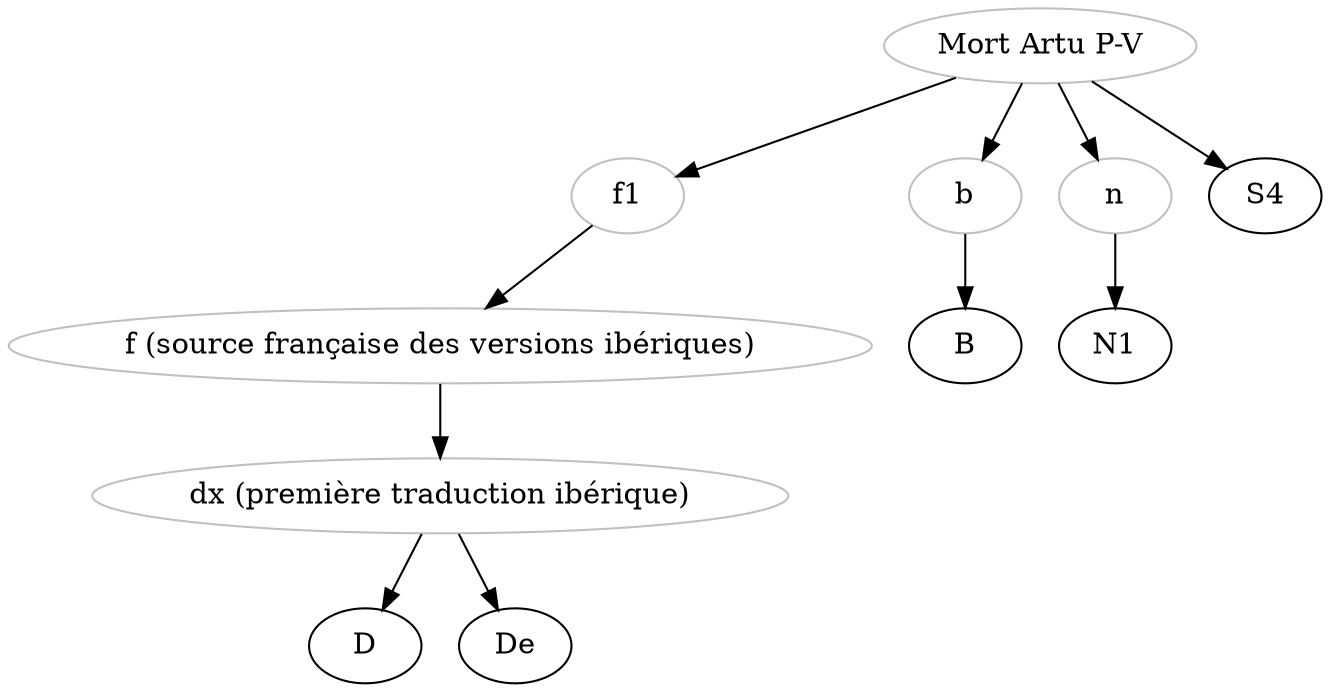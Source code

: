 digraph {
Omega[label="Mort Artu P-V", color="grey"];
f1[color="grey"];
f[color="grey", label="f (source française des versions ibériques)"];
dx[color="grey", label="dx (première traduction ibérique)"];
b[color="grey"];
n[color="grey"];
Omega->f1;
f1->f;
f->dx;
dx->D;
dx->De;
Omega->S4;
Omega->b;
b->B;
Omega->n;
n->N1;
}

